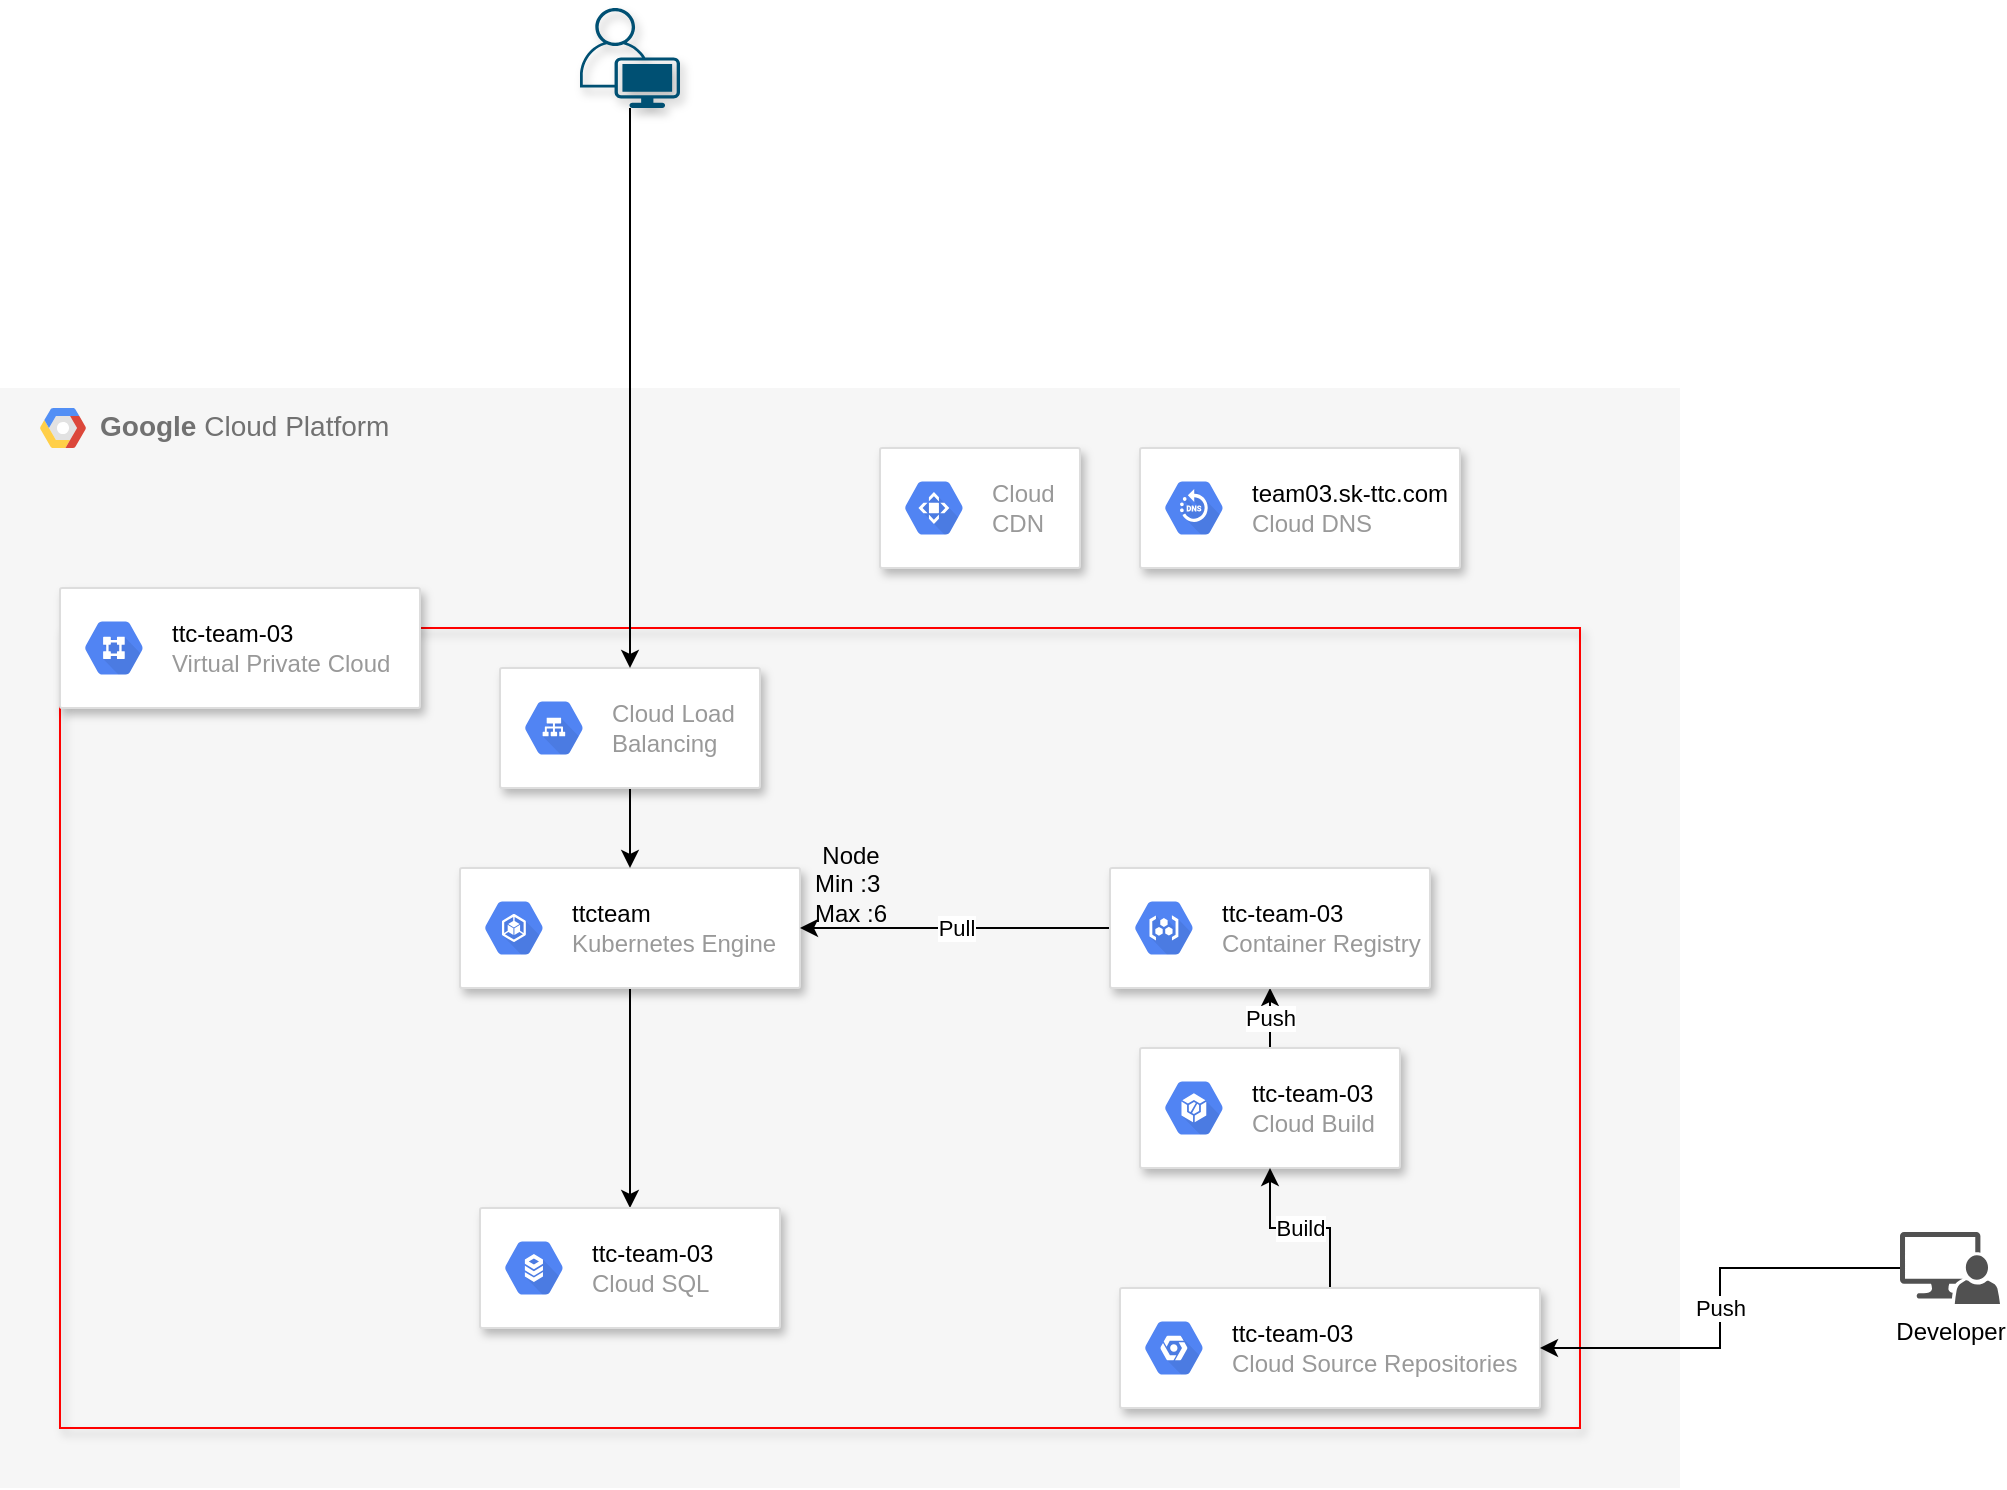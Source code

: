 <mxfile version="13.6.6" type="github">
  <diagram id="n0_Lte37OkuoK2T_A_e4" name="GCP Architecture">
    <mxGraphModel dx="1426" dy="826" grid="1" gridSize="10" guides="1" tooltips="1" connect="1" arrows="1" fold="1" page="1" pageScale="1" pageWidth="1169" pageHeight="827" math="0" shadow="0">
      <root>
        <mxCell id="0" />
        <mxCell id="1" parent="0" />
        <mxCell id="APr9vIWkBJDwaBxnrOzC-1" value="&lt;b&gt;Google &lt;/b&gt;Cloud Platform" style="fillColor=#F6F6F6;strokeColor=none;shadow=0;gradientColor=none;fontSize=14;align=left;spacing=10;fontColor=#717171;9E9E9E;verticalAlign=top;spacingTop=-4;fontStyle=0;spacingLeft=40;html=1;" vertex="1" parent="1">
          <mxGeometry x="40" y="230" width="840" height="550" as="geometry" />
        </mxCell>
        <mxCell id="APr9vIWkBJDwaBxnrOzC-2" value="" style="shape=mxgraph.gcp2.google_cloud_platform;fillColor=#F6F6F6;strokeColor=none;shadow=0;gradientColor=none;" vertex="1" parent="APr9vIWkBJDwaBxnrOzC-1">
          <mxGeometry width="23" height="20" relative="1" as="geometry">
            <mxPoint x="20" y="10" as="offset" />
          </mxGeometry>
        </mxCell>
        <mxCell id="APr9vIWkBJDwaBxnrOzC-24" value="Node&lt;br&gt;Min :3&amp;nbsp;&lt;br&gt;Max :6" style="text;html=1;align=center;verticalAlign=middle;resizable=0;points=[];autosize=1;" vertex="1" parent="APr9vIWkBJDwaBxnrOzC-1">
          <mxGeometry x="400" y="223.438" width="50" height="50" as="geometry" />
        </mxCell>
        <mxCell id="APr9vIWkBJDwaBxnrOzC-31" value="" style="rounded=0;whiteSpace=wrap;html=1;shadow=1;fillColor=none;strokeColor=#FF0000;" vertex="1" parent="1">
          <mxGeometry x="70" y="350" width="760" height="400" as="geometry" />
        </mxCell>
        <mxCell id="APr9vIWkBJDwaBxnrOzC-25" style="edgeStyle=orthogonalEdgeStyle;rounded=0;orthogonalLoop=1;jettySize=auto;html=1;" edge="1" parent="1" source="APr9vIWkBJDwaBxnrOzC-3" target="APr9vIWkBJDwaBxnrOzC-5">
          <mxGeometry relative="1" as="geometry" />
        </mxCell>
        <mxCell id="APr9vIWkBJDwaBxnrOzC-3" value="" style="strokeColor=#dddddd;shadow=1;strokeWidth=1;rounded=1;absoluteArcSize=1;arcSize=2;" vertex="1" parent="1">
          <mxGeometry x="270" y="470" width="170" height="60" as="geometry" />
        </mxCell>
        <mxCell id="APr9vIWkBJDwaBxnrOzC-4" value="&lt;font color=&quot;#000000&quot;&gt;ttcteam&lt;/font&gt;&lt;br&gt;Kubernetes Engine" style="dashed=0;connectable=0;html=1;fillColor=#5184F3;strokeColor=none;shape=mxgraph.gcp2.hexIcon;prIcon=container_engine;part=1;labelPosition=right;verticalLabelPosition=middle;align=left;verticalAlign=middle;spacingLeft=5;fontColor=#999999;fontSize=12;" vertex="1" parent="APr9vIWkBJDwaBxnrOzC-3">
          <mxGeometry y="0.5" width="44" height="39" relative="1" as="geometry">
            <mxPoint x="5" y="-19.5" as="offset" />
          </mxGeometry>
        </mxCell>
        <mxCell id="APr9vIWkBJDwaBxnrOzC-5" value="" style="strokeColor=#dddddd;shadow=1;strokeWidth=1;rounded=1;absoluteArcSize=1;arcSize=2;" vertex="1" parent="1">
          <mxGeometry x="280" y="640" width="150" height="60" as="geometry" />
        </mxCell>
        <mxCell id="APr9vIWkBJDwaBxnrOzC-6" value="&lt;font color=&quot;#000000&quot;&gt;ttc-team-03&lt;/font&gt;&lt;br&gt;Cloud SQL" style="dashed=0;connectable=0;html=1;fillColor=#5184F3;strokeColor=none;shape=mxgraph.gcp2.hexIcon;prIcon=cloud_sql;part=1;labelPosition=right;verticalLabelPosition=middle;align=left;verticalAlign=middle;spacingLeft=5;fontColor=#999999;fontSize=12;" vertex="1" parent="APr9vIWkBJDwaBxnrOzC-5">
          <mxGeometry y="0.5" width="44" height="39" relative="1" as="geometry">
            <mxPoint x="5" y="-19.5" as="offset" />
          </mxGeometry>
        </mxCell>
        <mxCell id="APr9vIWkBJDwaBxnrOzC-7" value="" style="strokeColor=#dddddd;shadow=1;strokeWidth=1;rounded=1;absoluteArcSize=1;arcSize=2;" vertex="1" parent="1">
          <mxGeometry x="70" y="330" width="180" height="60" as="geometry" />
        </mxCell>
        <mxCell id="APr9vIWkBJDwaBxnrOzC-8" value="&lt;font color=&quot;#000000&quot;&gt;ttc-team-03&lt;/font&gt;&lt;br&gt;Virtual Private Cloud" style="dashed=0;connectable=0;html=1;fillColor=#5184F3;strokeColor=none;shape=mxgraph.gcp2.hexIcon;prIcon=virtual_private_cloud;part=1;labelPosition=right;verticalLabelPosition=middle;align=left;verticalAlign=middle;spacingLeft=5;fontColor=#999999;fontSize=12;" vertex="1" parent="APr9vIWkBJDwaBxnrOzC-7">
          <mxGeometry y="0.5" width="44" height="39" relative="1" as="geometry">
            <mxPoint x="5" y="-19.5" as="offset" />
          </mxGeometry>
        </mxCell>
        <mxCell id="APr9vIWkBJDwaBxnrOzC-11" value="" style="strokeColor=#dddddd;shadow=1;strokeWidth=1;rounded=1;absoluteArcSize=1;arcSize=2;" vertex="1" parent="1">
          <mxGeometry x="610" y="260" width="160" height="60" as="geometry" />
        </mxCell>
        <mxCell id="APr9vIWkBJDwaBxnrOzC-12" value="&lt;font color=&quot;#000000&quot;&gt;team03.sk-ttc.com&lt;/font&gt;&lt;br&gt;Cloud  DNS" style="dashed=0;connectable=0;html=1;fillColor=#5184F3;strokeColor=none;shape=mxgraph.gcp2.hexIcon;prIcon=cloud_dns;part=1;labelPosition=right;verticalLabelPosition=middle;align=left;verticalAlign=middle;spacingLeft=5;fontColor=#999999;fontSize=12;" vertex="1" parent="APr9vIWkBJDwaBxnrOzC-11">
          <mxGeometry y="0.5" width="44" height="39" relative="1" as="geometry">
            <mxPoint x="5" y="-19.5" as="offset" />
          </mxGeometry>
        </mxCell>
        <mxCell id="APr9vIWkBJDwaBxnrOzC-30" value="Push" style="edgeStyle=orthogonalEdgeStyle;rounded=0;orthogonalLoop=1;jettySize=auto;html=1;" edge="1" parent="1" source="APr9vIWkBJDwaBxnrOzC-13" target="APr9vIWkBJDwaBxnrOzC-21">
          <mxGeometry relative="1" as="geometry" />
        </mxCell>
        <mxCell id="APr9vIWkBJDwaBxnrOzC-13" value="" style="strokeColor=#dddddd;shadow=1;strokeWidth=1;rounded=1;absoluteArcSize=1;arcSize=2;" vertex="1" parent="1">
          <mxGeometry x="610" y="560" width="130" height="60" as="geometry" />
        </mxCell>
        <mxCell id="APr9vIWkBJDwaBxnrOzC-14" value="&lt;font color=&quot;#000000&quot;&gt;ttc-team-03&lt;/font&gt;&lt;br&gt;Cloud Build" style="dashed=0;connectable=0;html=1;fillColor=#5184F3;strokeColor=none;shape=mxgraph.gcp2.hexIcon;prIcon=container_builder;part=1;labelPosition=right;verticalLabelPosition=middle;align=left;verticalAlign=middle;spacingLeft=5;fontColor=#999999;fontSize=12;" vertex="1" parent="APr9vIWkBJDwaBxnrOzC-13">
          <mxGeometry y="0.5" width="44" height="39" relative="1" as="geometry">
            <mxPoint x="5" y="-19.5" as="offset" />
          </mxGeometry>
        </mxCell>
        <mxCell id="APr9vIWkBJDwaBxnrOzC-29" value="Build" style="edgeStyle=orthogonalEdgeStyle;rounded=0;orthogonalLoop=1;jettySize=auto;html=1;" edge="1" parent="1" source="APr9vIWkBJDwaBxnrOzC-17" target="APr9vIWkBJDwaBxnrOzC-13">
          <mxGeometry relative="1" as="geometry" />
        </mxCell>
        <mxCell id="APr9vIWkBJDwaBxnrOzC-17" value="" style="strokeColor=#dddddd;shadow=1;strokeWidth=1;rounded=1;absoluteArcSize=1;arcSize=2;" vertex="1" parent="1">
          <mxGeometry x="600" y="680" width="210" height="60" as="geometry" />
        </mxCell>
        <mxCell id="APr9vIWkBJDwaBxnrOzC-18" value="&lt;font color=&quot;#000000&quot;&gt;ttc-team-03&lt;/font&gt;&lt;br&gt;Cloud Source Repositories" style="dashed=0;connectable=0;html=1;fillColor=#5184F3;strokeColor=none;shape=mxgraph.gcp2.hexIcon;prIcon=placeholder;part=1;labelPosition=right;verticalLabelPosition=middle;align=left;verticalAlign=middle;spacingLeft=5;fontColor=#999999;fontSize=12;" vertex="1" parent="APr9vIWkBJDwaBxnrOzC-17">
          <mxGeometry y="0.5" width="44" height="39" relative="1" as="geometry">
            <mxPoint x="5" y="-19.5" as="offset" />
          </mxGeometry>
        </mxCell>
        <mxCell id="APr9vIWkBJDwaBxnrOzC-26" value="Pull" style="edgeStyle=orthogonalEdgeStyle;rounded=0;orthogonalLoop=1;jettySize=auto;html=1;" edge="1" parent="1" source="APr9vIWkBJDwaBxnrOzC-21" target="APr9vIWkBJDwaBxnrOzC-3">
          <mxGeometry relative="1" as="geometry" />
        </mxCell>
        <mxCell id="APr9vIWkBJDwaBxnrOzC-21" value="" style="strokeColor=#dddddd;shadow=1;strokeWidth=1;rounded=1;absoluteArcSize=1;arcSize=2;" vertex="1" parent="1">
          <mxGeometry x="595" y="470" width="160" height="60" as="geometry" />
        </mxCell>
        <mxCell id="APr9vIWkBJDwaBxnrOzC-22" value="&lt;font color=&quot;#000000&quot;&gt;ttc-team-03&lt;/font&gt;&lt;br&gt;Container Registry" style="dashed=0;connectable=0;html=1;fillColor=#5184F3;strokeColor=none;shape=mxgraph.gcp2.hexIcon;prIcon=container_registry;part=1;labelPosition=right;verticalLabelPosition=middle;align=left;verticalAlign=middle;spacingLeft=5;fontColor=#999999;fontSize=12;" vertex="1" parent="APr9vIWkBJDwaBxnrOzC-21">
          <mxGeometry y="0.5" width="44" height="39" relative="1" as="geometry">
            <mxPoint x="5" y="-19.5" as="offset" />
          </mxGeometry>
        </mxCell>
        <mxCell id="APr9vIWkBJDwaBxnrOzC-28" value="Push" style="edgeStyle=orthogonalEdgeStyle;rounded=0;orthogonalLoop=1;jettySize=auto;html=1;" edge="1" parent="1" source="APr9vIWkBJDwaBxnrOzC-27" target="APr9vIWkBJDwaBxnrOzC-17">
          <mxGeometry relative="1" as="geometry" />
        </mxCell>
        <mxCell id="APr9vIWkBJDwaBxnrOzC-27" value="Developer" style="pointerEvents=1;shadow=0;dashed=0;html=1;strokeColor=none;labelPosition=center;verticalLabelPosition=bottom;verticalAlign=top;align=center;fillColor=#515151;shape=mxgraph.mscae.system_center.admin_console" vertex="1" parent="1">
          <mxGeometry x="990" y="652" width="50" height="36" as="geometry" />
        </mxCell>
        <mxCell id="APr9vIWkBJDwaBxnrOzC-34" value="" style="strokeColor=#dddddd;shadow=1;strokeWidth=1;rounded=1;absoluteArcSize=1;arcSize=2;fillColor=#FFFFFF;" vertex="1" parent="1">
          <mxGeometry x="480" y="260" width="100" height="60" as="geometry" />
        </mxCell>
        <mxCell id="APr9vIWkBJDwaBxnrOzC-35" value="Cloud &#xa;CDN" style="dashed=0;connectable=0;html=1;fillColor=#5184F3;strokeColor=none;shape=mxgraph.gcp2.hexIcon;prIcon=cloud_cdn;part=1;labelPosition=right;verticalLabelPosition=middle;align=left;verticalAlign=middle;spacingLeft=5;fontColor=#999999;fontSize=12;" vertex="1" parent="APr9vIWkBJDwaBxnrOzC-34">
          <mxGeometry y="0.5" width="44" height="39" relative="1" as="geometry">
            <mxPoint x="5" y="-19.5" as="offset" />
          </mxGeometry>
        </mxCell>
        <mxCell id="APr9vIWkBJDwaBxnrOzC-40" style="edgeStyle=orthogonalEdgeStyle;rounded=0;orthogonalLoop=1;jettySize=auto;html=1;" edge="1" parent="1" source="APr9vIWkBJDwaBxnrOzC-36" target="APr9vIWkBJDwaBxnrOzC-3">
          <mxGeometry relative="1" as="geometry" />
        </mxCell>
        <mxCell id="APr9vIWkBJDwaBxnrOzC-36" value="" style="strokeColor=#dddddd;shadow=1;strokeWidth=1;rounded=1;absoluteArcSize=1;arcSize=2;fillColor=#FFFFFF;" vertex="1" parent="1">
          <mxGeometry x="290" y="370" width="130" height="60" as="geometry" />
        </mxCell>
        <mxCell id="APr9vIWkBJDwaBxnrOzC-37" value="Cloud Load&#xa;Balancing" style="dashed=0;connectable=0;html=1;fillColor=#5184F3;strokeColor=none;shape=mxgraph.gcp2.hexIcon;prIcon=cloud_load_balancing;part=1;labelPosition=right;verticalLabelPosition=middle;align=left;verticalAlign=middle;spacingLeft=5;fontColor=#999999;fontSize=12;" vertex="1" parent="APr9vIWkBJDwaBxnrOzC-36">
          <mxGeometry y="0.5" width="44" height="39" relative="1" as="geometry">
            <mxPoint x="5" y="-19.5" as="offset" />
          </mxGeometry>
        </mxCell>
        <mxCell id="APr9vIWkBJDwaBxnrOzC-39" style="edgeStyle=orthogonalEdgeStyle;rounded=0;orthogonalLoop=1;jettySize=auto;html=1;entryX=0.5;entryY=0;entryDx=0;entryDy=0;" edge="1" parent="1" source="APr9vIWkBJDwaBxnrOzC-38" target="APr9vIWkBJDwaBxnrOzC-36">
          <mxGeometry relative="1" as="geometry" />
        </mxCell>
        <mxCell id="APr9vIWkBJDwaBxnrOzC-38" value="" style="points=[[0.35,0,0],[0.98,0.51,0],[1,0.71,0],[0.67,1,0],[0,0.795,0],[0,0.65,0]];verticalLabelPosition=bottom;html=1;verticalAlign=top;aspect=fixed;align=center;pointerEvents=1;shape=mxgraph.cisco19.user;fillColor=#005073;strokeColor=none;shadow=1;" vertex="1" parent="1">
          <mxGeometry x="330" y="40" width="50" height="50" as="geometry" />
        </mxCell>
      </root>
    </mxGraphModel>
  </diagram>
</mxfile>
